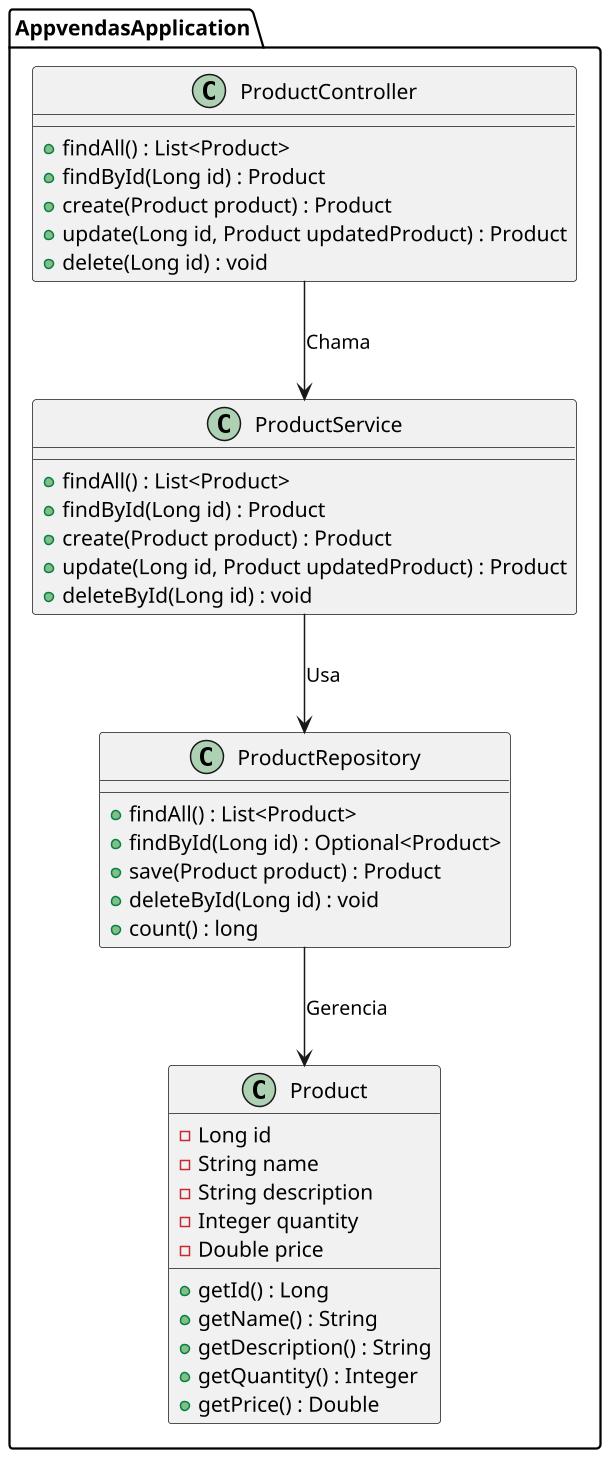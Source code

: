 @startuml AppVendasCode
scale 1.5

package "AppvendasApplication" {
    class Product {
        - Long id
        - String name
        - String description
        - Integer quantity
        - Double price

        + getId() : Long
        + getName() : String
        + getDescription() : String
        + getQuantity() : Integer
        + getPrice() : Double
    }

    class ProductController {
        + findAll() : List<Product> 
        + findById(Long id) : Product 
        + create(Product product) : Product 
        + update(Long id, Product updatedProduct) : Product 
        + delete(Long id) : void 
    }

    class ProductService {
        + findAll() : List<Product> 
        + findById(Long id) : Product 
        + create(Product product) : Product 
        + update(Long id, Product updatedProduct) : Product 
        + deleteById(Long id) : void 
    }

    class ProductRepository {
        + findAll() : List<Product> 
        + findById(Long id) : Optional<Product> 
        + save(Product product) : Product 
        + deleteById(Long id) : void 
        + count() : long
    }
}

ProductController --> ProductService : "Chama"
ProductService --> ProductRepository : "Usa"
ProductRepository --> Product : "Gerencia"

@enduml